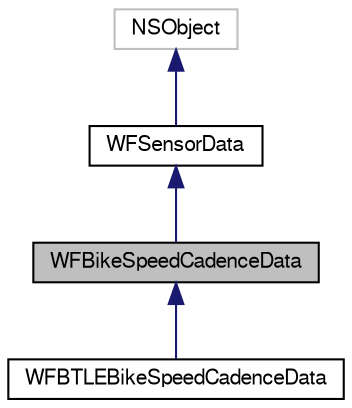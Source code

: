 digraph "WFBikeSpeedCadenceData"
{
  edge [fontname="FreeSans",fontsize="10",labelfontname="FreeSans",labelfontsize="10"];
  node [fontname="FreeSans",fontsize="10",shape=record];
  Node1 [label="WFBikeSpeedCadenceData",height=0.2,width=0.4,color="black", fillcolor="grey75", style="filled", fontcolor="black"];
  Node2 -> Node1 [dir="back",color="midnightblue",fontsize="10",style="solid",fontname="FreeSans"];
  Node2 [label="WFSensorData",height=0.2,width=0.4,color="black", fillcolor="white", style="filled",URL="$interface_w_f_sensor_data.html",tooltip="This is the abstract base class for all types of ANT sensor data. "];
  Node3 -> Node2 [dir="back",color="midnightblue",fontsize="10",style="solid",fontname="FreeSans"];
  Node3 [label="NSObject",height=0.2,width=0.4,color="grey75", fillcolor="white", style="filled"];
  Node1 -> Node4 [dir="back",color="midnightblue",fontsize="10",style="solid",fontname="FreeSans"];
  Node4 [label="WFBTLEBikeSpeedCadenceData",height=0.2,width=0.4,color="black", fillcolor="white", style="filled",URL="$interface_w_f_b_t_l_e_bike_speed_cadence_data.html",tooltip="Represents the data available from the BTLE Bike Speed and Cadence sensor. "];
}
